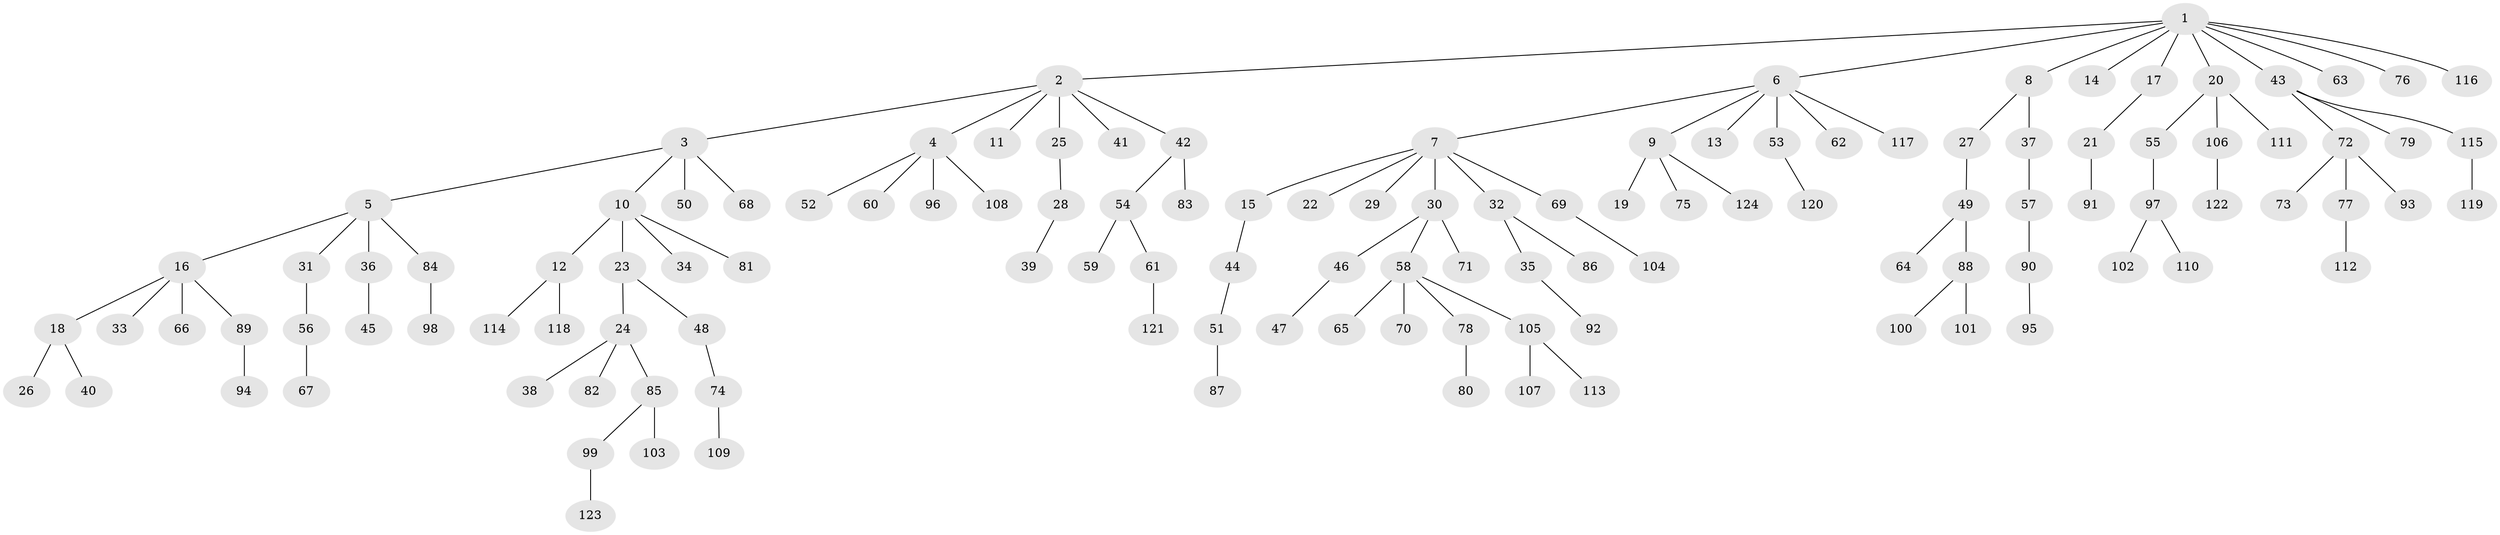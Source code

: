 // Generated by graph-tools (version 1.1) at 2025/02/03/09/25 03:02:27]
// undirected, 124 vertices, 123 edges
graph export_dot {
graph [start="1"]
  node [color=gray90,style=filled];
  1;
  2;
  3;
  4;
  5;
  6;
  7;
  8;
  9;
  10;
  11;
  12;
  13;
  14;
  15;
  16;
  17;
  18;
  19;
  20;
  21;
  22;
  23;
  24;
  25;
  26;
  27;
  28;
  29;
  30;
  31;
  32;
  33;
  34;
  35;
  36;
  37;
  38;
  39;
  40;
  41;
  42;
  43;
  44;
  45;
  46;
  47;
  48;
  49;
  50;
  51;
  52;
  53;
  54;
  55;
  56;
  57;
  58;
  59;
  60;
  61;
  62;
  63;
  64;
  65;
  66;
  67;
  68;
  69;
  70;
  71;
  72;
  73;
  74;
  75;
  76;
  77;
  78;
  79;
  80;
  81;
  82;
  83;
  84;
  85;
  86;
  87;
  88;
  89;
  90;
  91;
  92;
  93;
  94;
  95;
  96;
  97;
  98;
  99;
  100;
  101;
  102;
  103;
  104;
  105;
  106;
  107;
  108;
  109;
  110;
  111;
  112;
  113;
  114;
  115;
  116;
  117;
  118;
  119;
  120;
  121;
  122;
  123;
  124;
  1 -- 2;
  1 -- 6;
  1 -- 8;
  1 -- 14;
  1 -- 17;
  1 -- 20;
  1 -- 43;
  1 -- 63;
  1 -- 76;
  1 -- 116;
  2 -- 3;
  2 -- 4;
  2 -- 11;
  2 -- 25;
  2 -- 41;
  2 -- 42;
  3 -- 5;
  3 -- 10;
  3 -- 50;
  3 -- 68;
  4 -- 52;
  4 -- 60;
  4 -- 96;
  4 -- 108;
  5 -- 16;
  5 -- 31;
  5 -- 36;
  5 -- 84;
  6 -- 7;
  6 -- 9;
  6 -- 13;
  6 -- 53;
  6 -- 62;
  6 -- 117;
  7 -- 15;
  7 -- 22;
  7 -- 29;
  7 -- 30;
  7 -- 32;
  7 -- 69;
  8 -- 27;
  8 -- 37;
  9 -- 19;
  9 -- 75;
  9 -- 124;
  10 -- 12;
  10 -- 23;
  10 -- 34;
  10 -- 81;
  12 -- 114;
  12 -- 118;
  15 -- 44;
  16 -- 18;
  16 -- 33;
  16 -- 66;
  16 -- 89;
  17 -- 21;
  18 -- 26;
  18 -- 40;
  20 -- 55;
  20 -- 106;
  20 -- 111;
  21 -- 91;
  23 -- 24;
  23 -- 48;
  24 -- 38;
  24 -- 82;
  24 -- 85;
  25 -- 28;
  27 -- 49;
  28 -- 39;
  30 -- 46;
  30 -- 58;
  30 -- 71;
  31 -- 56;
  32 -- 35;
  32 -- 86;
  35 -- 92;
  36 -- 45;
  37 -- 57;
  42 -- 54;
  42 -- 83;
  43 -- 72;
  43 -- 79;
  43 -- 115;
  44 -- 51;
  46 -- 47;
  48 -- 74;
  49 -- 64;
  49 -- 88;
  51 -- 87;
  53 -- 120;
  54 -- 59;
  54 -- 61;
  55 -- 97;
  56 -- 67;
  57 -- 90;
  58 -- 65;
  58 -- 70;
  58 -- 78;
  58 -- 105;
  61 -- 121;
  69 -- 104;
  72 -- 73;
  72 -- 77;
  72 -- 93;
  74 -- 109;
  77 -- 112;
  78 -- 80;
  84 -- 98;
  85 -- 99;
  85 -- 103;
  88 -- 100;
  88 -- 101;
  89 -- 94;
  90 -- 95;
  97 -- 102;
  97 -- 110;
  99 -- 123;
  105 -- 107;
  105 -- 113;
  106 -- 122;
  115 -- 119;
}
